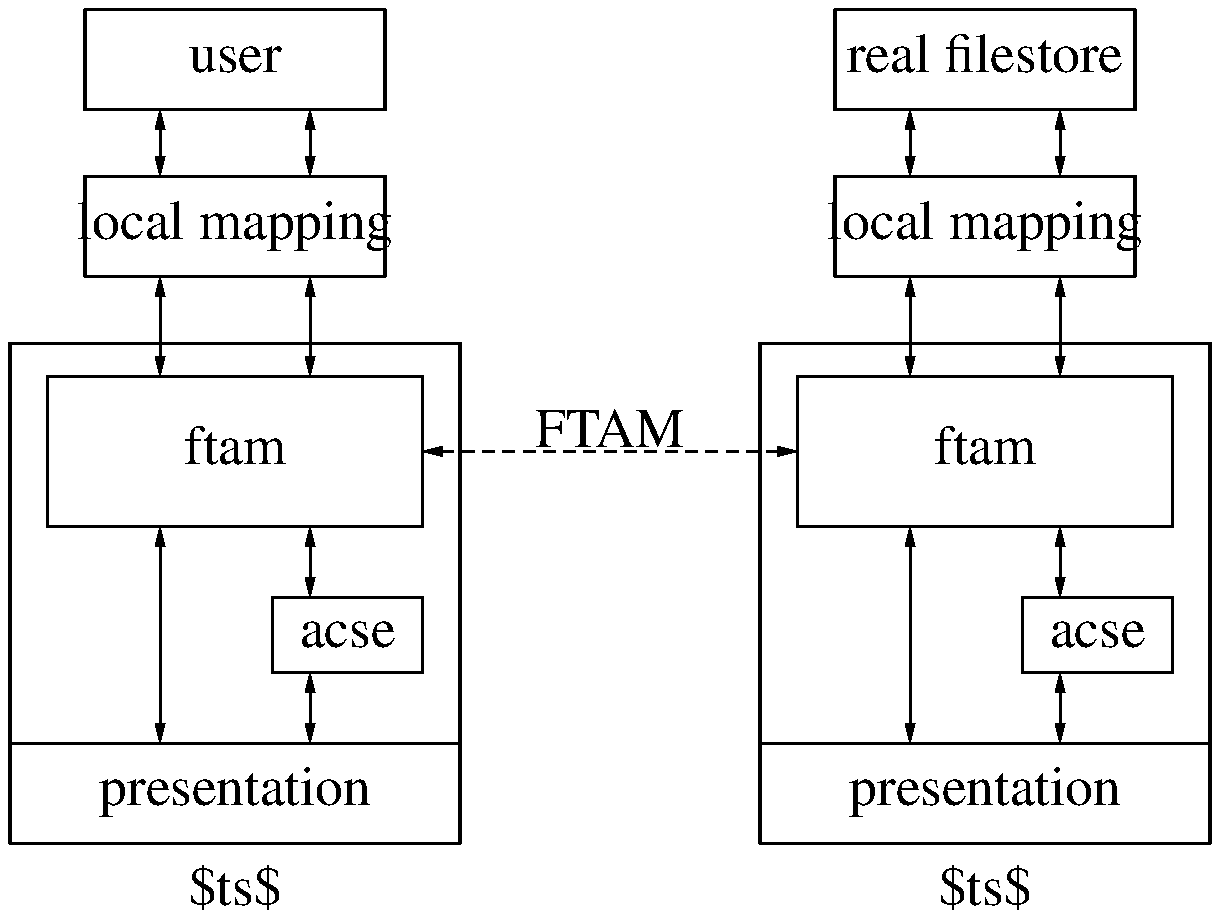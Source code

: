 .PS
.ps 20
## figure A-19

boxwid	= 2*boxwid

B0:	box "user"
B1:	box "local mapping" with .n at (B0.s.x,B0.s.y-boxht/1.5)
B2:	box with .n at (B1.s.x,B1.s.y-boxht/1.5) width 1.5*boxwid height 5*boxht
B3:	box "ftam" \
	    with .n at (B2.n.x,B2.n.y-(boxht/3)) width 1.25*boxwid height 1.5*boxht
B4:	box "presentation" with .sw at B2.sw width 1.5*boxwid
B5:	box "acse" with .e at (B3.e.x,B3.se.y-(B3.se.y-B4.nw.y)/2) \
	    width .5*boxwid height .75*boxht
B6:	box invis "$\ldots$" with .nw at B2.sw width 1.5*boxwid
##
L1:	line <-> from (B1.sw.x-(B1.sw.x-B1.s.x)/2,B1.s.y) \
	          to (B1.sw.x-(B1.sw.x-B1.s.x)/2,B3.n.y)
L2:	line <-> from (B1.se.x-(B1.se.x-B1.s.x)/2,B1.s.y) \
	          to (B1.se.x-(B1.se.x-B1.s.x)/2,B3.n.y)
L3:	line <-> from (B1.sw.x-(B1.sw.x-B1.s.x)/2,B3.s.y) \
	          to (B1.sw.x-(B1.sw.x-B1.s.x)/2,B4.n.y)
L4:	line <-> from (B1.se.x-(B1.se.x-B1.s.x)/2,B3.s.y) \
	          to (B1.se.x-(B1.se.x-B1.s.x)/2,B5.n.y)
L5:	line <-> from (B1.se.x-(B1.se.x-B1.s.x)/2,B5.s.y) \
	          to (B1.se.x-(B1.se.x-B1.s.x)/2,B4.n.y)
L6:	line <-> from (B1.sw.x-(B1.sw.x-B1.s.x)/2,B0.s.y) \
	          to (B1.sw.x-(B1.sw.x-B1.s.x)/2,B1.n.y)
L7:	line <-> from (B1.se.x-(B1.se.x-B1.s.x)/2,B0.s.y) \
	          to (B1.se.x-(B1.se.x-B1.s.x)/2,B1.n.y)
##
B10:	box "real filestore" with .nw at (B0.ne.x+(B2.ne.x-B2.nw.x),B0.nw.y)
B11:	box "local mapping" with .n at (B10.s.x,B10.s.y-boxht/1.5)
B12:	box with .n at (B11.s.x,B11.s.y-boxht/1.5) width 1.5*boxwid height 5*boxht
B13:	box "ftam" \
	    with .n at (B12.n.x,B12.n.y-(boxht/3)) width 1.25*boxwid height 1.5*boxht
B14:	box "presentation" with .sw at B12.sw width 1.5*boxwid
B15:	box "acse" with .e at (B13.e.x,B13.se.y-(B13.se.y-B14.nw.y)/2) \
	    width .5*boxwid height .75*boxht
B16:	box invis "$\ldots$" with .nw at B12.sw width 1.5*boxwid
##
L11:	line <-> from (B11.sw.x-(B11.sw.x-B11.s.x)/2,B11.s.y) \
	          to (B11.sw.x-(B11.sw.x-B11.s.x)/2,B13.n.y)
L12:	line <-> from (B11.se.x-(B11.se.x-B11.s.x)/2,B11.s.y) \
	          to (B11.se.x-(B11.se.x-B11.s.x)/2,B13.n.y)
L13:	line <-> from (B11.sw.x-(B11.sw.x-B11.s.x)/2,B13.s.y) \
	          to (B11.sw.x-(B11.sw.x-B11.s.x)/2,B14.n.y)
L14:	line <-> from (B11.se.x-(B11.se.x-B11.s.x)/2,B13.s.y) \
	          to (B11.se.x-(B11.se.x-B11.s.x)/2,B15.n.y)
L15:	line <-> from (B11.se.x-(B11.se.x-B11.s.x)/2,B15.s.y) \
	          to (B11.se.x-(B11.se.x-B11.s.x)/2,B14.n.y)
L16:	line <-> from (B11.sw.x-(B11.sw.x-B11.s.x)/2,B10.s.y) \
	          to (B11.sw.x-(B11.sw.x-B11.s.x)/2,B11.n.y)
L17:	line <-> from (B11.se.x-(B11.se.x-B11.s.x)/2,B10.s.y) \
	          to (B11.se.x-(B11.se.x-B11.s.x)/2,B11.n.y)
##
L20:	line <-> dashed from B3.e to B13.w "FTAM" ""
##
.PE
